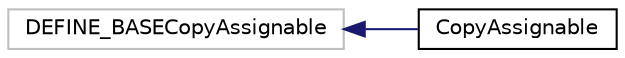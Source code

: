 digraph "Graphical Class Hierarchy"
{
  edge [fontname="Helvetica",fontsize="10",labelfontname="Helvetica",labelfontsize="10"];
  node [fontname="Helvetica",fontsize="10",shape=record];
  rankdir="LR";
  Node2864 [label="DEFINE_BASECopyAssignable",height=0.2,width=0.4,color="grey75", fillcolor="white", style="filled"];
  Node2864 -> Node0 [dir="back",color="midnightblue",fontsize="10",style="solid",fontname="Helvetica"];
  Node0 [label="CopyAssignable",height=0.2,width=0.4,color="black", fillcolor="white", style="filled",URL="$struct_copy_assignable.html"];
}
